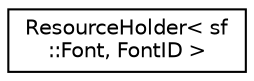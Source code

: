 digraph "Graphical Class Hierarchy"
{
 // LATEX_PDF_SIZE
  edge [fontname="Helvetica",fontsize="10",labelfontname="Helvetica",labelfontsize="10"];
  node [fontname="Helvetica",fontsize="10",shape=record];
  rankdir="LR";
  Node0 [label="ResourceHolder\< sf\l::Font, FontID \>",height=0.2,width=0.4,color="black", fillcolor="white", style="filled",URL="$class_resource_holder.html",tooltip=" "];
}
